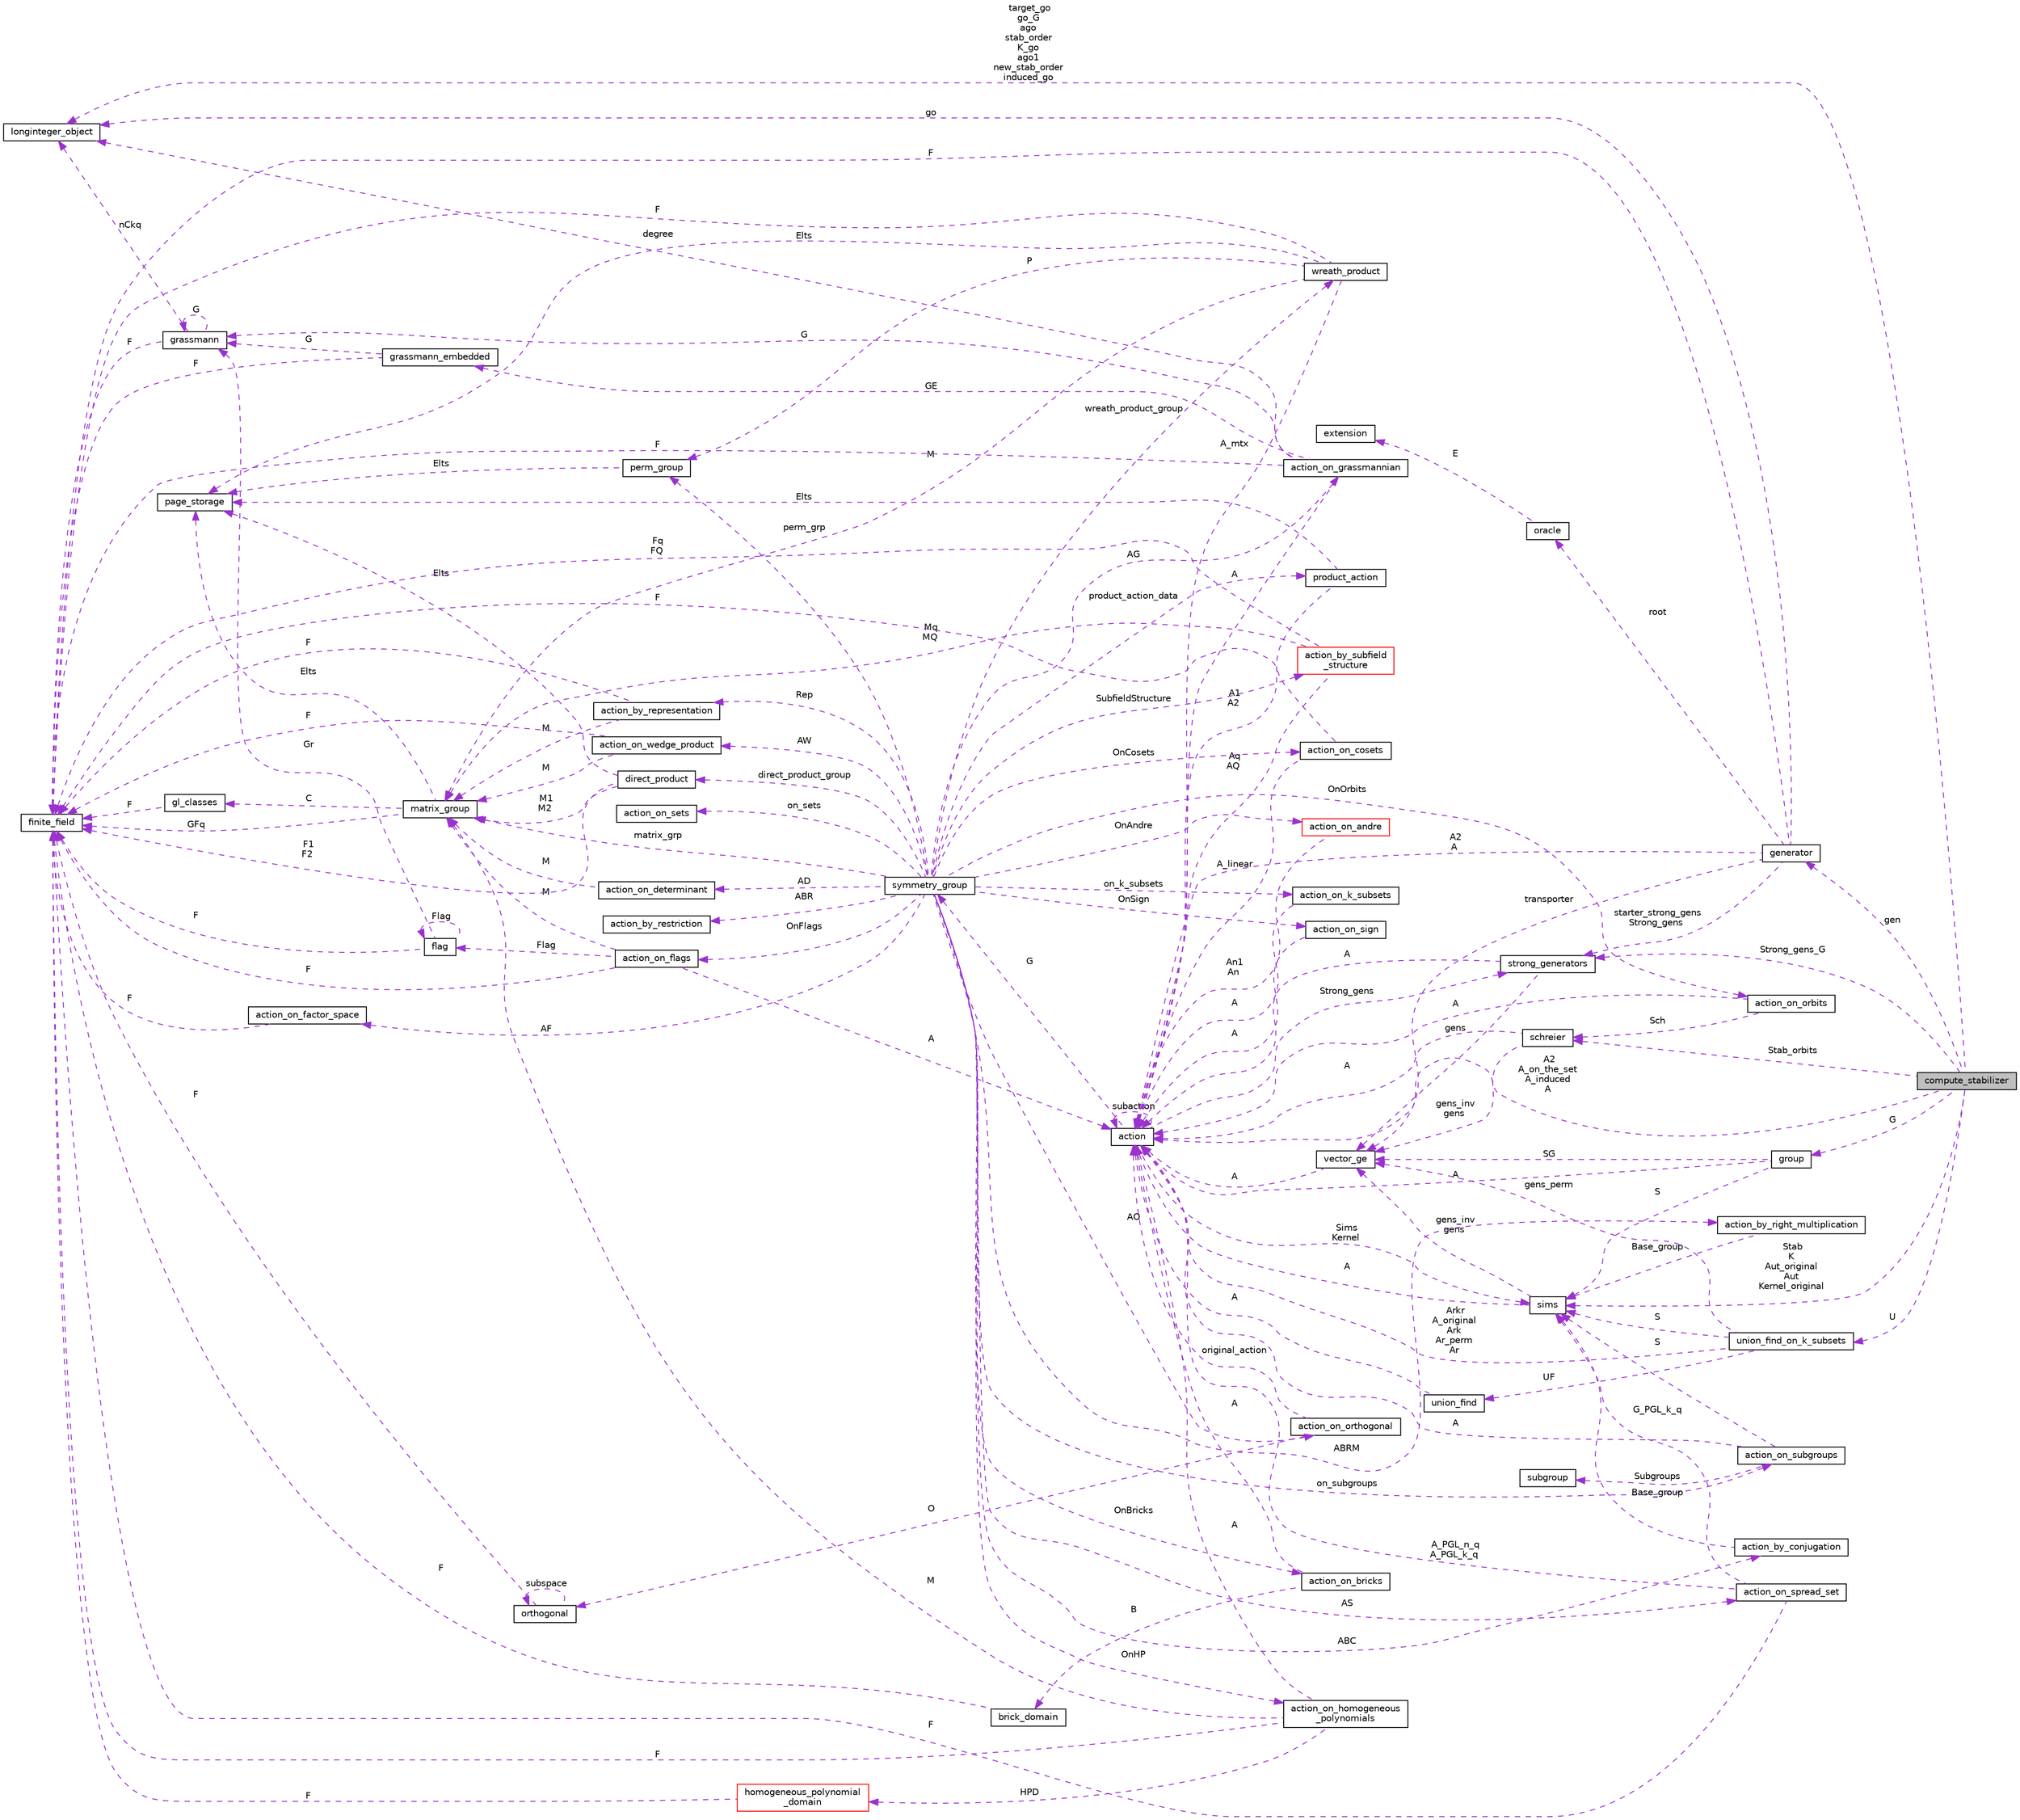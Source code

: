 digraph "compute_stabilizer"
{
  edge [fontname="Helvetica",fontsize="10",labelfontname="Helvetica",labelfontsize="10"];
  node [fontname="Helvetica",fontsize="10",shape=record];
  rankdir="LR";
  Node1 [label="compute_stabilizer",height=0.2,width=0.4,color="black", fillcolor="grey75", style="filled", fontcolor="black"];
  Node2 -> Node1 [dir="back",color="darkorchid3",fontsize="10",style="dashed",label=" gen" ,fontname="Helvetica"];
  Node2 [label="generator",height=0.2,width=0.4,color="black", fillcolor="white", style="filled",URL="$d7/d73/classgenerator.html"];
  Node3 -> Node2 [dir="back",color="darkorchid3",fontsize="10",style="dashed",label=" go" ,fontname="Helvetica"];
  Node3 [label="longinteger_object",height=0.2,width=0.4,color="black", fillcolor="white", style="filled",URL="$dd/d7e/classlonginteger__object.html"];
  Node4 -> Node2 [dir="back",color="darkorchid3",fontsize="10",style="dashed",label=" A2\nA" ,fontname="Helvetica"];
  Node4 [label="action",height=0.2,width=0.4,color="black", fillcolor="white", style="filled",URL="$d2/d86/classaction.html"];
  Node5 -> Node4 [dir="back",color="darkorchid3",fontsize="10",style="dashed",label=" G" ,fontname="Helvetica"];
  Node5 [label="symmetry_group",height=0.2,width=0.4,color="black", fillcolor="white", style="filled",URL="$dd/d3b/unionsymmetry__group.html"];
  Node6 -> Node5 [dir="back",color="darkorchid3",fontsize="10",style="dashed",label=" product_action_data" ,fontname="Helvetica"];
  Node6 [label="product_action",height=0.2,width=0.4,color="black", fillcolor="white", style="filled",URL="$d8/d74/classproduct__action.html"];
  Node7 -> Node6 [dir="back",color="darkorchid3",fontsize="10",style="dashed",label=" Elts" ,fontname="Helvetica"];
  Node7 [label="page_storage",height=0.2,width=0.4,color="black", fillcolor="white", style="filled",URL="$dc/d72/classpage__storage.html"];
  Node4 -> Node6 [dir="back",color="darkorchid3",fontsize="10",style="dashed",label=" A1\nA2" ,fontname="Helvetica"];
  Node8 -> Node5 [dir="back",color="darkorchid3",fontsize="10",style="dashed",label=" ABR" ,fontname="Helvetica"];
  Node8 [label="action_by_restriction",height=0.2,width=0.4,color="black", fillcolor="white", style="filled",URL="$d1/d7e/classaction__by__restriction.html"];
  Node9 -> Node5 [dir="back",color="darkorchid3",fontsize="10",style="dashed",label=" OnFlags" ,fontname="Helvetica"];
  Node9 [label="action_on_flags",height=0.2,width=0.4,color="black", fillcolor="white", style="filled",URL="$dd/dc4/classaction__on__flags.html"];
  Node4 -> Node9 [dir="back",color="darkorchid3",fontsize="10",style="dashed",label=" A" ,fontname="Helvetica"];
  Node10 -> Node9 [dir="back",color="darkorchid3",fontsize="10",style="dashed",label=" M" ,fontname="Helvetica"];
  Node10 [label="matrix_group",height=0.2,width=0.4,color="black", fillcolor="white", style="filled",URL="$d3/ded/classmatrix__group.html"];
  Node7 -> Node10 [dir="back",color="darkorchid3",fontsize="10",style="dashed",label=" Elts" ,fontname="Helvetica"];
  Node11 -> Node10 [dir="back",color="darkorchid3",fontsize="10",style="dashed",label=" C" ,fontname="Helvetica"];
  Node11 [label="gl_classes",height=0.2,width=0.4,color="black", fillcolor="white", style="filled",URL="$d6/dab/classgl__classes.html"];
  Node12 -> Node11 [dir="back",color="darkorchid3",fontsize="10",style="dashed",label=" F" ,fontname="Helvetica"];
  Node12 [label="finite_field",height=0.2,width=0.4,color="black", fillcolor="white", style="filled",URL="$df/d5a/classfinite__field.html"];
  Node12 -> Node10 [dir="back",color="darkorchid3",fontsize="10",style="dashed",label=" GFq" ,fontname="Helvetica"];
  Node13 -> Node9 [dir="back",color="darkorchid3",fontsize="10",style="dashed",label=" Flag" ,fontname="Helvetica"];
  Node13 [label="flag",height=0.2,width=0.4,color="black", fillcolor="white", style="filled",URL="$d8/d06/classflag.html"];
  Node13 -> Node13 [dir="back",color="darkorchid3",fontsize="10",style="dashed",label=" Flag" ,fontname="Helvetica"];
  Node14 -> Node13 [dir="back",color="darkorchid3",fontsize="10",style="dashed",label=" Gr" ,fontname="Helvetica"];
  Node14 [label="grassmann",height=0.2,width=0.4,color="black", fillcolor="white", style="filled",URL="$df/d02/classgrassmann.html"];
  Node3 -> Node14 [dir="back",color="darkorchid3",fontsize="10",style="dashed",label=" nCkq" ,fontname="Helvetica"];
  Node14 -> Node14 [dir="back",color="darkorchid3",fontsize="10",style="dashed",label=" G" ,fontname="Helvetica"];
  Node12 -> Node14 [dir="back",color="darkorchid3",fontsize="10",style="dashed",label=" F" ,fontname="Helvetica"];
  Node12 -> Node13 [dir="back",color="darkorchid3",fontsize="10",style="dashed",label=" F" ,fontname="Helvetica"];
  Node12 -> Node9 [dir="back",color="darkorchid3",fontsize="10",style="dashed",label=" F" ,fontname="Helvetica"];
  Node15 -> Node5 [dir="back",color="darkorchid3",fontsize="10",style="dashed",label=" AW" ,fontname="Helvetica"];
  Node15 [label="action_on_wedge_product",height=0.2,width=0.4,color="black", fillcolor="white", style="filled",URL="$d0/deb/classaction__on__wedge__product.html"];
  Node10 -> Node15 [dir="back",color="darkorchid3",fontsize="10",style="dashed",label=" M" ,fontname="Helvetica"];
  Node12 -> Node15 [dir="back",color="darkorchid3",fontsize="10",style="dashed",label=" F" ,fontname="Helvetica"];
  Node16 -> Node5 [dir="back",color="darkorchid3",fontsize="10",style="dashed",label=" AF" ,fontname="Helvetica"];
  Node16 [label="action_on_factor_space",height=0.2,width=0.4,color="black", fillcolor="white", style="filled",URL="$d5/d25/classaction__on__factor__space.html"];
  Node12 -> Node16 [dir="back",color="darkorchid3",fontsize="10",style="dashed",label=" F" ,fontname="Helvetica"];
  Node17 -> Node5 [dir="back",color="darkorchid3",fontsize="10",style="dashed",label=" OnCosets" ,fontname="Helvetica"];
  Node17 [label="action_on_cosets",height=0.2,width=0.4,color="black", fillcolor="white", style="filled",URL="$d3/d72/classaction__on__cosets.html"];
  Node4 -> Node17 [dir="back",color="darkorchid3",fontsize="10",style="dashed",label=" A_linear" ,fontname="Helvetica"];
  Node12 -> Node17 [dir="back",color="darkorchid3",fontsize="10",style="dashed",label=" F" ,fontname="Helvetica"];
  Node18 -> Node5 [dir="back",color="darkorchid3",fontsize="10",style="dashed",label=" AO" ,fontname="Helvetica"];
  Node18 [label="action_on_orthogonal",height=0.2,width=0.4,color="black", fillcolor="white", style="filled",URL="$dc/d87/classaction__on__orthogonal.html"];
  Node4 -> Node18 [dir="back",color="darkorchid3",fontsize="10",style="dashed",label=" original_action" ,fontname="Helvetica"];
  Node19 -> Node18 [dir="back",color="darkorchid3",fontsize="10",style="dashed",label=" O" ,fontname="Helvetica"];
  Node19 [label="orthogonal",height=0.2,width=0.4,color="black", fillcolor="white", style="filled",URL="$d7/daa/classorthogonal.html"];
  Node19 -> Node19 [dir="back",color="darkorchid3",fontsize="10",style="dashed",label=" subspace" ,fontname="Helvetica"];
  Node12 -> Node19 [dir="back",color="darkorchid3",fontsize="10",style="dashed",label=" F" ,fontname="Helvetica"];
  Node20 -> Node5 [dir="back",color="darkorchid3",fontsize="10",style="dashed",label=" AG" ,fontname="Helvetica"];
  Node20 [label="action_on_grassmannian",height=0.2,width=0.4,color="black", fillcolor="white", style="filled",URL="$d9/ddf/classaction__on__grassmannian.html"];
  Node3 -> Node20 [dir="back",color="darkorchid3",fontsize="10",style="dashed",label=" degree" ,fontname="Helvetica"];
  Node21 -> Node20 [dir="back",color="darkorchid3",fontsize="10",style="dashed",label=" GE" ,fontname="Helvetica"];
  Node21 [label="grassmann_embedded",height=0.2,width=0.4,color="black", fillcolor="white", style="filled",URL="$d4/dda/classgrassmann__embedded.html"];
  Node14 -> Node21 [dir="back",color="darkorchid3",fontsize="10",style="dashed",label=" G" ,fontname="Helvetica"];
  Node12 -> Node21 [dir="back",color="darkorchid3",fontsize="10",style="dashed",label=" F" ,fontname="Helvetica"];
  Node4 -> Node20 [dir="back",color="darkorchid3",fontsize="10",style="dashed",label=" A" ,fontname="Helvetica"];
  Node14 -> Node20 [dir="back",color="darkorchid3",fontsize="10",style="dashed",label=" G" ,fontname="Helvetica"];
  Node12 -> Node20 [dir="back",color="darkorchid3",fontsize="10",style="dashed",label=" F" ,fontname="Helvetica"];
  Node22 -> Node5 [dir="back",color="darkorchid3",fontsize="10",style="dashed",label=" OnHP" ,fontname="Helvetica"];
  Node22 [label="action_on_homogeneous\l_polynomials",height=0.2,width=0.4,color="black", fillcolor="white", style="filled",URL="$d5/dd4/classaction__on__homogeneous__polynomials.html"];
  Node4 -> Node22 [dir="back",color="darkorchid3",fontsize="10",style="dashed",label=" A" ,fontname="Helvetica"];
  Node10 -> Node22 [dir="back",color="darkorchid3",fontsize="10",style="dashed",label=" M" ,fontname="Helvetica"];
  Node12 -> Node22 [dir="back",color="darkorchid3",fontsize="10",style="dashed",label=" F" ,fontname="Helvetica"];
  Node23 -> Node22 [dir="back",color="darkorchid3",fontsize="10",style="dashed",label=" HPD" ,fontname="Helvetica"];
  Node23 [label="homogeneous_polynomial\l_domain",height=0.2,width=0.4,color="red", fillcolor="white", style="filled",URL="$d2/da7/classhomogeneous__polynomial__domain.html"];
  Node12 -> Node23 [dir="back",color="darkorchid3",fontsize="10",style="dashed",label=" F" ,fontname="Helvetica"];
  Node25 -> Node5 [dir="back",color="darkorchid3",fontsize="10",style="dashed",label=" OnOrbits" ,fontname="Helvetica"];
  Node25 [label="action_on_orbits",height=0.2,width=0.4,color="black", fillcolor="white", style="filled",URL="$da/d89/classaction__on__orbits.html"];
  Node4 -> Node25 [dir="back",color="darkorchid3",fontsize="10",style="dashed",label=" A" ,fontname="Helvetica"];
  Node26 -> Node25 [dir="back",color="darkorchid3",fontsize="10",style="dashed",label=" Sch" ,fontname="Helvetica"];
  Node26 [label="schreier",height=0.2,width=0.4,color="black", fillcolor="white", style="filled",URL="$d3/dd6/classschreier.html"];
  Node4 -> Node26 [dir="back",color="darkorchid3",fontsize="10",style="dashed",label=" A" ,fontname="Helvetica"];
  Node27 -> Node26 [dir="back",color="darkorchid3",fontsize="10",style="dashed",label=" gens_inv\ngens" ,fontname="Helvetica"];
  Node27 [label="vector_ge",height=0.2,width=0.4,color="black", fillcolor="white", style="filled",URL="$d4/d6e/classvector__ge.html"];
  Node4 -> Node27 [dir="back",color="darkorchid3",fontsize="10",style="dashed",label=" A" ,fontname="Helvetica"];
  Node28 -> Node5 [dir="back",color="darkorchid3",fontsize="10",style="dashed",label=" AD" ,fontname="Helvetica"];
  Node28 [label="action_on_determinant",height=0.2,width=0.4,color="black", fillcolor="white", style="filled",URL="$d4/d32/classaction__on__determinant.html"];
  Node10 -> Node28 [dir="back",color="darkorchid3",fontsize="10",style="dashed",label=" M" ,fontname="Helvetica"];
  Node29 -> Node5 [dir="back",color="darkorchid3",fontsize="10",style="dashed",label=" on_k_subsets" ,fontname="Helvetica"];
  Node29 [label="action_on_k_subsets",height=0.2,width=0.4,color="black", fillcolor="white", style="filled",URL="$d3/d04/classaction__on__k__subsets.html"];
  Node4 -> Node29 [dir="back",color="darkorchid3",fontsize="10",style="dashed",label=" A" ,fontname="Helvetica"];
  Node30 -> Node5 [dir="back",color="darkorchid3",fontsize="10",style="dashed",label=" wreath_product_group" ,fontname="Helvetica"];
  Node30 [label="wreath_product",height=0.2,width=0.4,color="black", fillcolor="white", style="filled",URL="$d8/dfa/classwreath__product.html"];
  Node7 -> Node30 [dir="back",color="darkorchid3",fontsize="10",style="dashed",label=" Elts" ,fontname="Helvetica"];
  Node4 -> Node30 [dir="back",color="darkorchid3",fontsize="10",style="dashed",label=" A_mtx" ,fontname="Helvetica"];
  Node10 -> Node30 [dir="back",color="darkorchid3",fontsize="10",style="dashed",label=" M" ,fontname="Helvetica"];
  Node31 -> Node30 [dir="back",color="darkorchid3",fontsize="10",style="dashed",label=" P" ,fontname="Helvetica"];
  Node31 [label="perm_group",height=0.2,width=0.4,color="black", fillcolor="white", style="filled",URL="$df/d0a/classperm__group.html"];
  Node7 -> Node31 [dir="back",color="darkorchid3",fontsize="10",style="dashed",label=" Elts" ,fontname="Helvetica"];
  Node12 -> Node30 [dir="back",color="darkorchid3",fontsize="10",style="dashed",label=" F" ,fontname="Helvetica"];
  Node32 -> Node5 [dir="back",color="darkorchid3",fontsize="10",style="dashed",label=" on_subgroups" ,fontname="Helvetica"];
  Node32 [label="action_on_subgroups",height=0.2,width=0.4,color="black", fillcolor="white", style="filled",URL="$d6/da4/classaction__on__subgroups.html"];
  Node33 -> Node32 [dir="back",color="darkorchid3",fontsize="10",style="dashed",label=" Subgroups" ,fontname="Helvetica"];
  Node33 [label="subgroup",height=0.2,width=0.4,color="black", fillcolor="white", style="filled",URL="$d0/d0a/classsubgroup.html"];
  Node4 -> Node32 [dir="back",color="darkorchid3",fontsize="10",style="dashed",label=" A" ,fontname="Helvetica"];
  Node34 -> Node32 [dir="back",color="darkorchid3",fontsize="10",style="dashed",label=" S" ,fontname="Helvetica"];
  Node34 [label="sims",height=0.2,width=0.4,color="black", fillcolor="white", style="filled",URL="$d9/df3/classsims.html"];
  Node4 -> Node34 [dir="back",color="darkorchid3",fontsize="10",style="dashed",label=" A" ,fontname="Helvetica"];
  Node27 -> Node34 [dir="back",color="darkorchid3",fontsize="10",style="dashed",label=" gens_inv\ngens" ,fontname="Helvetica"];
  Node10 -> Node5 [dir="back",color="darkorchid3",fontsize="10",style="dashed",label=" matrix_grp" ,fontname="Helvetica"];
  Node35 -> Node5 [dir="back",color="darkorchid3",fontsize="10",style="dashed",label=" ABRM" ,fontname="Helvetica"];
  Node35 [label="action_by_right_multiplication",height=0.2,width=0.4,color="black", fillcolor="white", style="filled",URL="$d5/daa/classaction__by__right__multiplication.html"];
  Node34 -> Node35 [dir="back",color="darkorchid3",fontsize="10",style="dashed",label=" Base_group" ,fontname="Helvetica"];
  Node36 -> Node5 [dir="back",color="darkorchid3",fontsize="10",style="dashed",label=" direct_product_group" ,fontname="Helvetica"];
  Node36 [label="direct_product",height=0.2,width=0.4,color="black", fillcolor="white", style="filled",URL="$dc/daf/classdirect__product.html"];
  Node7 -> Node36 [dir="back",color="darkorchid3",fontsize="10",style="dashed",label=" Elts" ,fontname="Helvetica"];
  Node10 -> Node36 [dir="back",color="darkorchid3",fontsize="10",style="dashed",label=" M1\nM2" ,fontname="Helvetica"];
  Node12 -> Node36 [dir="back",color="darkorchid3",fontsize="10",style="dashed",label=" F1\nF2" ,fontname="Helvetica"];
  Node37 -> Node5 [dir="back",color="darkorchid3",fontsize="10",style="dashed",label=" OnBricks" ,fontname="Helvetica"];
  Node37 [label="action_on_bricks",height=0.2,width=0.4,color="black", fillcolor="white", style="filled",URL="$de/d56/classaction__on__bricks.html"];
  Node4 -> Node37 [dir="back",color="darkorchid3",fontsize="10",style="dashed",label=" A" ,fontname="Helvetica"];
  Node38 -> Node37 [dir="back",color="darkorchid3",fontsize="10",style="dashed",label=" B" ,fontname="Helvetica"];
  Node38 [label="brick_domain",height=0.2,width=0.4,color="black", fillcolor="white", style="filled",URL="$da/daf/classbrick__domain.html"];
  Node12 -> Node38 [dir="back",color="darkorchid3",fontsize="10",style="dashed",label=" F" ,fontname="Helvetica"];
  Node39 -> Node5 [dir="back",color="darkorchid3",fontsize="10",style="dashed",label=" ABC" ,fontname="Helvetica"];
  Node39 [label="action_by_conjugation",height=0.2,width=0.4,color="black", fillcolor="white", style="filled",URL="$d3/dda/classaction__by__conjugation.html"];
  Node34 -> Node39 [dir="back",color="darkorchid3",fontsize="10",style="dashed",label=" Base_group" ,fontname="Helvetica"];
  Node40 -> Node5 [dir="back",color="darkorchid3",fontsize="10",style="dashed",label=" OnSign" ,fontname="Helvetica"];
  Node40 [label="action_on_sign",height=0.2,width=0.4,color="black", fillcolor="white", style="filled",URL="$da/d06/classaction__on__sign.html"];
  Node4 -> Node40 [dir="back",color="darkorchid3",fontsize="10",style="dashed",label=" A" ,fontname="Helvetica"];
  Node41 -> Node5 [dir="back",color="darkorchid3",fontsize="10",style="dashed",label=" SubfieldStructure" ,fontname="Helvetica"];
  Node41 [label="action_by_subfield\l_structure",height=0.2,width=0.4,color="red", fillcolor="white", style="filled",URL="$dd/d67/classaction__by__subfield__structure.html"];
  Node4 -> Node41 [dir="back",color="darkorchid3",fontsize="10",style="dashed",label=" Aq\nAQ" ,fontname="Helvetica"];
  Node10 -> Node41 [dir="back",color="darkorchid3",fontsize="10",style="dashed",label=" Mq\nMQ" ,fontname="Helvetica"];
  Node12 -> Node41 [dir="back",color="darkorchid3",fontsize="10",style="dashed",label=" Fq\nFQ" ,fontname="Helvetica"];
  Node43 -> Node5 [dir="back",color="darkorchid3",fontsize="10",style="dashed",label=" on_sets" ,fontname="Helvetica"];
  Node43 [label="action_on_sets",height=0.2,width=0.4,color="black", fillcolor="white", style="filled",URL="$da/d37/classaction__on__sets.html"];
  Node31 -> Node5 [dir="back",color="darkorchid3",fontsize="10",style="dashed",label=" perm_grp" ,fontname="Helvetica"];
  Node44 -> Node5 [dir="back",color="darkorchid3",fontsize="10",style="dashed",label=" Rep" ,fontname="Helvetica"];
  Node44 [label="action_by_representation",height=0.2,width=0.4,color="black", fillcolor="white", style="filled",URL="$d1/d9d/classaction__by__representation.html"];
  Node10 -> Node44 [dir="back",color="darkorchid3",fontsize="10",style="dashed",label=" M" ,fontname="Helvetica"];
  Node12 -> Node44 [dir="back",color="darkorchid3",fontsize="10",style="dashed",label=" F" ,fontname="Helvetica"];
  Node45 -> Node5 [dir="back",color="darkorchid3",fontsize="10",style="dashed",label=" AS" ,fontname="Helvetica"];
  Node45 [label="action_on_spread_set",height=0.2,width=0.4,color="black", fillcolor="white", style="filled",URL="$d2/d7a/classaction__on__spread__set.html"];
  Node4 -> Node45 [dir="back",color="darkorchid3",fontsize="10",style="dashed",label=" A_PGL_n_q\nA_PGL_k_q" ,fontname="Helvetica"];
  Node34 -> Node45 [dir="back",color="darkorchid3",fontsize="10",style="dashed",label=" G_PGL_k_q" ,fontname="Helvetica"];
  Node12 -> Node45 [dir="back",color="darkorchid3",fontsize="10",style="dashed",label=" F" ,fontname="Helvetica"];
  Node46 -> Node5 [dir="back",color="darkorchid3",fontsize="10",style="dashed",label=" OnAndre" ,fontname="Helvetica"];
  Node46 [label="action_on_andre",height=0.2,width=0.4,color="red", fillcolor="white", style="filled",URL="$da/d32/classaction__on__andre.html"];
  Node4 -> Node46 [dir="back",color="darkorchid3",fontsize="10",style="dashed",label=" An1\nAn" ,fontname="Helvetica"];
  Node4 -> Node4 [dir="back",color="darkorchid3",fontsize="10",style="dashed",label=" subaction" ,fontname="Helvetica"];
  Node48 -> Node4 [dir="back",color="darkorchid3",fontsize="10",style="dashed",label=" Strong_gens" ,fontname="Helvetica"];
  Node48 [label="strong_generators",height=0.2,width=0.4,color="black", fillcolor="white", style="filled",URL="$dc/d09/classstrong__generators.html"];
  Node4 -> Node48 [dir="back",color="darkorchid3",fontsize="10",style="dashed",label=" A" ,fontname="Helvetica"];
  Node27 -> Node48 [dir="back",color="darkorchid3",fontsize="10",style="dashed",label=" gens" ,fontname="Helvetica"];
  Node34 -> Node4 [dir="back",color="darkorchid3",fontsize="10",style="dashed",label=" Sims\nKernel" ,fontname="Helvetica"];
  Node27 -> Node2 [dir="back",color="darkorchid3",fontsize="10",style="dashed",label=" transporter" ,fontname="Helvetica"];
  Node48 -> Node2 [dir="back",color="darkorchid3",fontsize="10",style="dashed",label=" starter_strong_gens\nStrong_gens" ,fontname="Helvetica"];
  Node12 -> Node2 [dir="back",color="darkorchid3",fontsize="10",style="dashed",label=" F" ,fontname="Helvetica"];
  Node49 -> Node2 [dir="back",color="darkorchid3",fontsize="10",style="dashed",label=" root" ,fontname="Helvetica"];
  Node49 [label="oracle",height=0.2,width=0.4,color="black", fillcolor="white", style="filled",URL="$d7/da7/classoracle.html"];
  Node50 -> Node49 [dir="back",color="darkorchid3",fontsize="10",style="dashed",label=" E" ,fontname="Helvetica"];
  Node50 [label="extension",height=0.2,width=0.4,color="black", fillcolor="white", style="filled",URL="$df/d82/classextension.html"];
  Node3 -> Node1 [dir="back",color="darkorchid3",fontsize="10",style="dashed",label=" target_go\ngo_G\nago\nstab_order\nK_go\nago1\nnew_stab_order\ninduced_go" ,fontname="Helvetica"];
  Node4 -> Node1 [dir="back",color="darkorchid3",fontsize="10",style="dashed",label=" A2\nA_on_the_set\nA_induced\nA" ,fontname="Helvetica"];
  Node51 -> Node1 [dir="back",color="darkorchid3",fontsize="10",style="dashed",label=" G" ,fontname="Helvetica"];
  Node51 [label="group",height=0.2,width=0.4,color="black", fillcolor="white", style="filled",URL="$d1/db7/classgroup.html"];
  Node4 -> Node51 [dir="back",color="darkorchid3",fontsize="10",style="dashed",label=" A" ,fontname="Helvetica"];
  Node27 -> Node51 [dir="back",color="darkorchid3",fontsize="10",style="dashed",label=" SG" ,fontname="Helvetica"];
  Node34 -> Node51 [dir="back",color="darkorchid3",fontsize="10",style="dashed",label=" S" ,fontname="Helvetica"];
  Node52 -> Node1 [dir="back",color="darkorchid3",fontsize="10",style="dashed",label=" U" ,fontname="Helvetica"];
  Node52 [label="union_find_on_k_subsets",height=0.2,width=0.4,color="black", fillcolor="white", style="filled",URL="$d3/d1b/classunion__find__on__k__subsets.html"];
  Node4 -> Node52 [dir="back",color="darkorchid3",fontsize="10",style="dashed",label=" Arkr\nA_original\nArk\nAr_perm\nAr" ,fontname="Helvetica"];
  Node27 -> Node52 [dir="back",color="darkorchid3",fontsize="10",style="dashed",label=" gens_perm" ,fontname="Helvetica"];
  Node34 -> Node52 [dir="back",color="darkorchid3",fontsize="10",style="dashed",label=" S" ,fontname="Helvetica"];
  Node53 -> Node52 [dir="back",color="darkorchid3",fontsize="10",style="dashed",label=" UF" ,fontname="Helvetica"];
  Node53 [label="union_find",height=0.2,width=0.4,color="black", fillcolor="white", style="filled",URL="$d1/dfb/classunion__find.html"];
  Node4 -> Node53 [dir="back",color="darkorchid3",fontsize="10",style="dashed",label=" A" ,fontname="Helvetica"];
  Node48 -> Node1 [dir="back",color="darkorchid3",fontsize="10",style="dashed",label=" Strong_gens_G" ,fontname="Helvetica"];
  Node26 -> Node1 [dir="back",color="darkorchid3",fontsize="10",style="dashed",label=" Stab_orbits" ,fontname="Helvetica"];
  Node34 -> Node1 [dir="back",color="darkorchid3",fontsize="10",style="dashed",label=" Stab\nK\nAut_original\nAut\nKernel_original" ,fontname="Helvetica"];
}
